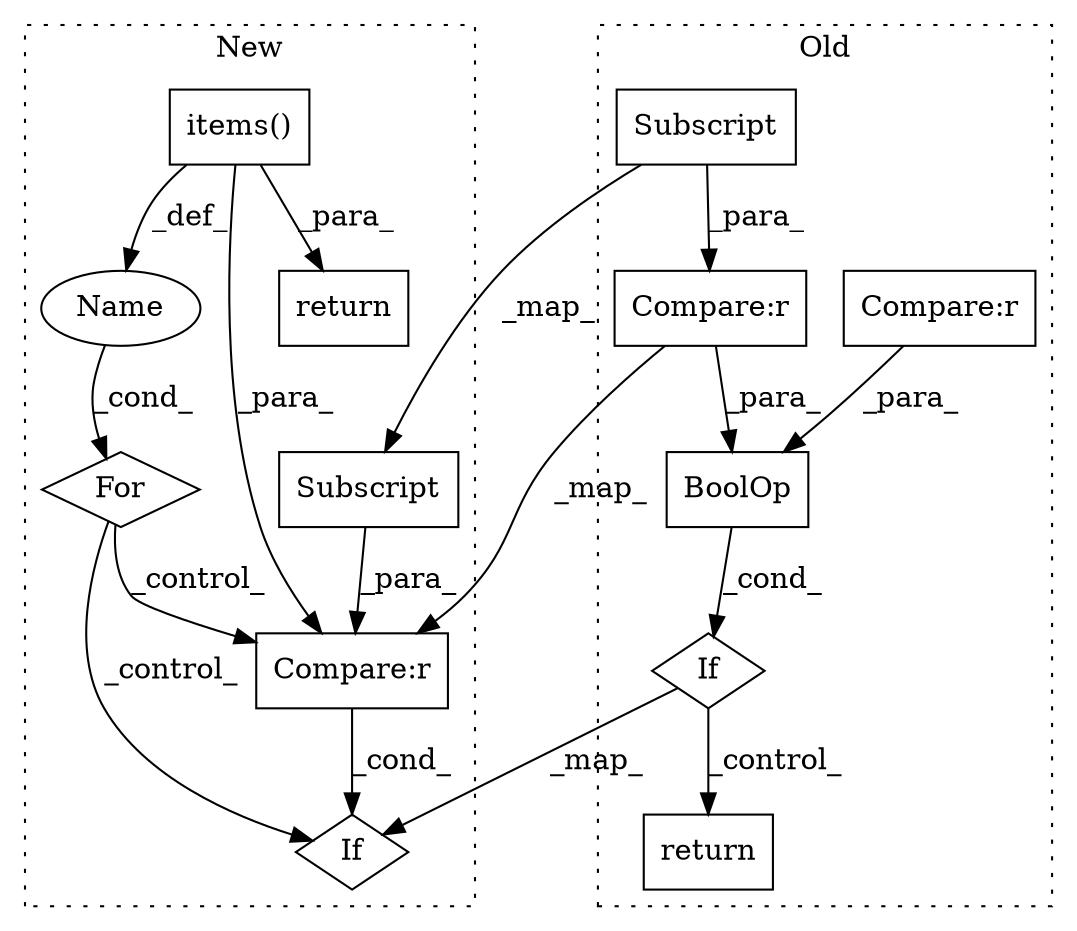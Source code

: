 digraph G {
subgraph cluster0 {
1 [label="BoolOp" a="72" s="2673" l="64" shape="box"];
3 [label="Compare:r" a="40" s="2673" l="15" shape="box"];
7 [label="Compare:r" a="40" s="2692" l="45" shape="box"];
8 [label="Subscript" a="63" s="2709,0" l="28,0" shape="box"];
10 [label="If" a="96" s="2670" l="3" shape="diamond"];
12 [label="return" a="93" s="3270" l="7" shape="box"];
label = "Old";
style="dotted";
}
subgraph cluster1 {
2 [label="items()" a="75" s="3215" l="12" shape="box"];
4 [label="For" a="107" s="3193,3227" l="4,14" shape="diamond"];
5 [label="Name" a="87" s="3206" l="5" shape="ellipse"];
6 [label="Compare:r" a="40" s="3244" l="45" shape="box"];
9 [label="Subscript" a="63" s="3261,0" l="28,0" shape="box"];
11 [label="If" a="96" s="3241" l="3" shape="diamond"];
13 [label="return" a="93" s="3605" l="7" shape="box"];
label = "New";
style="dotted";
}
1 -> 10 [label="_cond_"];
2 -> 5 [label="_def_"];
2 -> 13 [label="_para_"];
2 -> 6 [label="_para_"];
3 -> 1 [label="_para_"];
4 -> 11 [label="_control_"];
4 -> 6 [label="_control_"];
5 -> 4 [label="_cond_"];
6 -> 11 [label="_cond_"];
7 -> 6 [label="_map_"];
7 -> 1 [label="_para_"];
8 -> 7 [label="_para_"];
8 -> 9 [label="_map_"];
9 -> 6 [label="_para_"];
10 -> 11 [label="_map_"];
10 -> 12 [label="_control_"];
}
